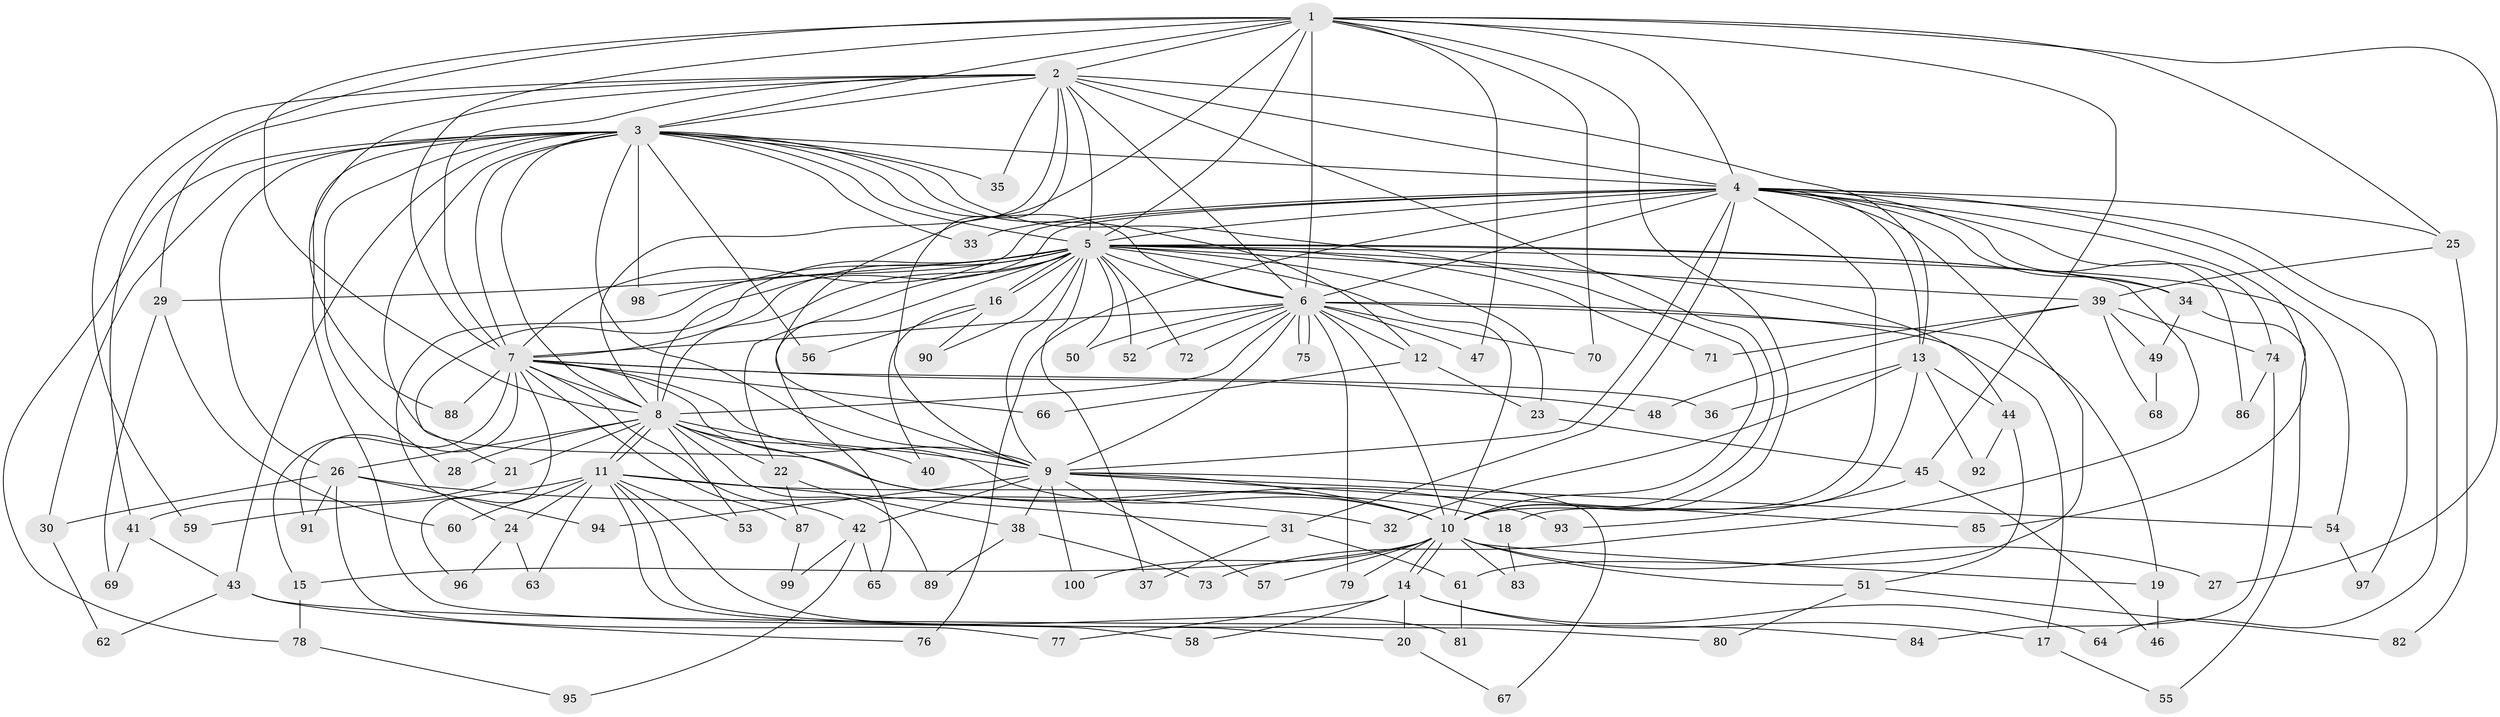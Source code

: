 // Generated by graph-tools (version 1.1) at 2025/38/02/21/25 10:38:53]
// undirected, 100 vertices, 225 edges
graph export_dot {
graph [start="1"]
  node [color=gray90,style=filled];
  1;
  2;
  3;
  4;
  5;
  6;
  7;
  8;
  9;
  10;
  11;
  12;
  13;
  14;
  15;
  16;
  17;
  18;
  19;
  20;
  21;
  22;
  23;
  24;
  25;
  26;
  27;
  28;
  29;
  30;
  31;
  32;
  33;
  34;
  35;
  36;
  37;
  38;
  39;
  40;
  41;
  42;
  43;
  44;
  45;
  46;
  47;
  48;
  49;
  50;
  51;
  52;
  53;
  54;
  55;
  56;
  57;
  58;
  59;
  60;
  61;
  62;
  63;
  64;
  65;
  66;
  67;
  68;
  69;
  70;
  71;
  72;
  73;
  74;
  75;
  76;
  77;
  78;
  79;
  80;
  81;
  82;
  83;
  84;
  85;
  86;
  87;
  88;
  89;
  90;
  91;
  92;
  93;
  94;
  95;
  96;
  97;
  98;
  99;
  100;
  1 -- 2;
  1 -- 3;
  1 -- 4;
  1 -- 5;
  1 -- 6;
  1 -- 7;
  1 -- 8;
  1 -- 9;
  1 -- 10;
  1 -- 25;
  1 -- 27;
  1 -- 41;
  1 -- 45;
  1 -- 47;
  1 -- 70;
  2 -- 3;
  2 -- 4;
  2 -- 5;
  2 -- 6;
  2 -- 7;
  2 -- 8;
  2 -- 9;
  2 -- 10;
  2 -- 13;
  2 -- 29;
  2 -- 35;
  2 -- 59;
  2 -- 88;
  3 -- 4;
  3 -- 5;
  3 -- 6;
  3 -- 7;
  3 -- 8;
  3 -- 9;
  3 -- 10;
  3 -- 12;
  3 -- 26;
  3 -- 28;
  3 -- 30;
  3 -- 33;
  3 -- 35;
  3 -- 43;
  3 -- 56;
  3 -- 78;
  3 -- 80;
  3 -- 93;
  3 -- 98;
  4 -- 5;
  4 -- 6;
  4 -- 7;
  4 -- 8;
  4 -- 9;
  4 -- 10;
  4 -- 13;
  4 -- 25;
  4 -- 31;
  4 -- 33;
  4 -- 34;
  4 -- 61;
  4 -- 64;
  4 -- 74;
  4 -- 76;
  4 -- 85;
  4 -- 86;
  4 -- 97;
  5 -- 6;
  5 -- 7;
  5 -- 8;
  5 -- 9;
  5 -- 10;
  5 -- 16;
  5 -- 16;
  5 -- 21;
  5 -- 22;
  5 -- 23;
  5 -- 24;
  5 -- 29;
  5 -- 34;
  5 -- 37;
  5 -- 39;
  5 -- 44;
  5 -- 50;
  5 -- 52;
  5 -- 54;
  5 -- 65;
  5 -- 71;
  5 -- 72;
  5 -- 73;
  5 -- 90;
  5 -- 98;
  6 -- 7;
  6 -- 8;
  6 -- 9;
  6 -- 10;
  6 -- 12;
  6 -- 17;
  6 -- 19;
  6 -- 47;
  6 -- 50;
  6 -- 52;
  6 -- 70;
  6 -- 72;
  6 -- 75;
  6 -- 75;
  6 -- 79;
  7 -- 8;
  7 -- 9;
  7 -- 10;
  7 -- 15;
  7 -- 36;
  7 -- 42;
  7 -- 48;
  7 -- 66;
  7 -- 87;
  7 -- 88;
  7 -- 91;
  7 -- 96;
  8 -- 9;
  8 -- 10;
  8 -- 11;
  8 -- 11;
  8 -- 21;
  8 -- 22;
  8 -- 26;
  8 -- 28;
  8 -- 40;
  8 -- 53;
  8 -- 89;
  9 -- 10;
  9 -- 38;
  9 -- 42;
  9 -- 54;
  9 -- 57;
  9 -- 67;
  9 -- 85;
  9 -- 94;
  9 -- 100;
  10 -- 14;
  10 -- 14;
  10 -- 15;
  10 -- 19;
  10 -- 27;
  10 -- 51;
  10 -- 57;
  10 -- 79;
  10 -- 83;
  10 -- 100;
  11 -- 18;
  11 -- 20;
  11 -- 24;
  11 -- 31;
  11 -- 53;
  11 -- 58;
  11 -- 59;
  11 -- 60;
  11 -- 63;
  11 -- 81;
  12 -- 23;
  12 -- 66;
  13 -- 18;
  13 -- 32;
  13 -- 36;
  13 -- 44;
  13 -- 92;
  14 -- 17;
  14 -- 20;
  14 -- 58;
  14 -- 64;
  14 -- 77;
  15 -- 78;
  16 -- 40;
  16 -- 56;
  16 -- 90;
  17 -- 55;
  18 -- 83;
  19 -- 46;
  20 -- 67;
  21 -- 41;
  22 -- 38;
  22 -- 87;
  23 -- 45;
  24 -- 63;
  24 -- 96;
  25 -- 39;
  25 -- 82;
  26 -- 30;
  26 -- 32;
  26 -- 77;
  26 -- 91;
  26 -- 94;
  29 -- 60;
  29 -- 69;
  30 -- 62;
  31 -- 37;
  31 -- 61;
  34 -- 49;
  34 -- 55;
  38 -- 73;
  38 -- 89;
  39 -- 48;
  39 -- 49;
  39 -- 68;
  39 -- 71;
  39 -- 74;
  41 -- 43;
  41 -- 69;
  42 -- 65;
  42 -- 95;
  42 -- 99;
  43 -- 62;
  43 -- 76;
  43 -- 84;
  44 -- 51;
  44 -- 92;
  45 -- 46;
  45 -- 93;
  49 -- 68;
  51 -- 80;
  51 -- 82;
  54 -- 97;
  61 -- 81;
  74 -- 84;
  74 -- 86;
  78 -- 95;
  87 -- 99;
}
